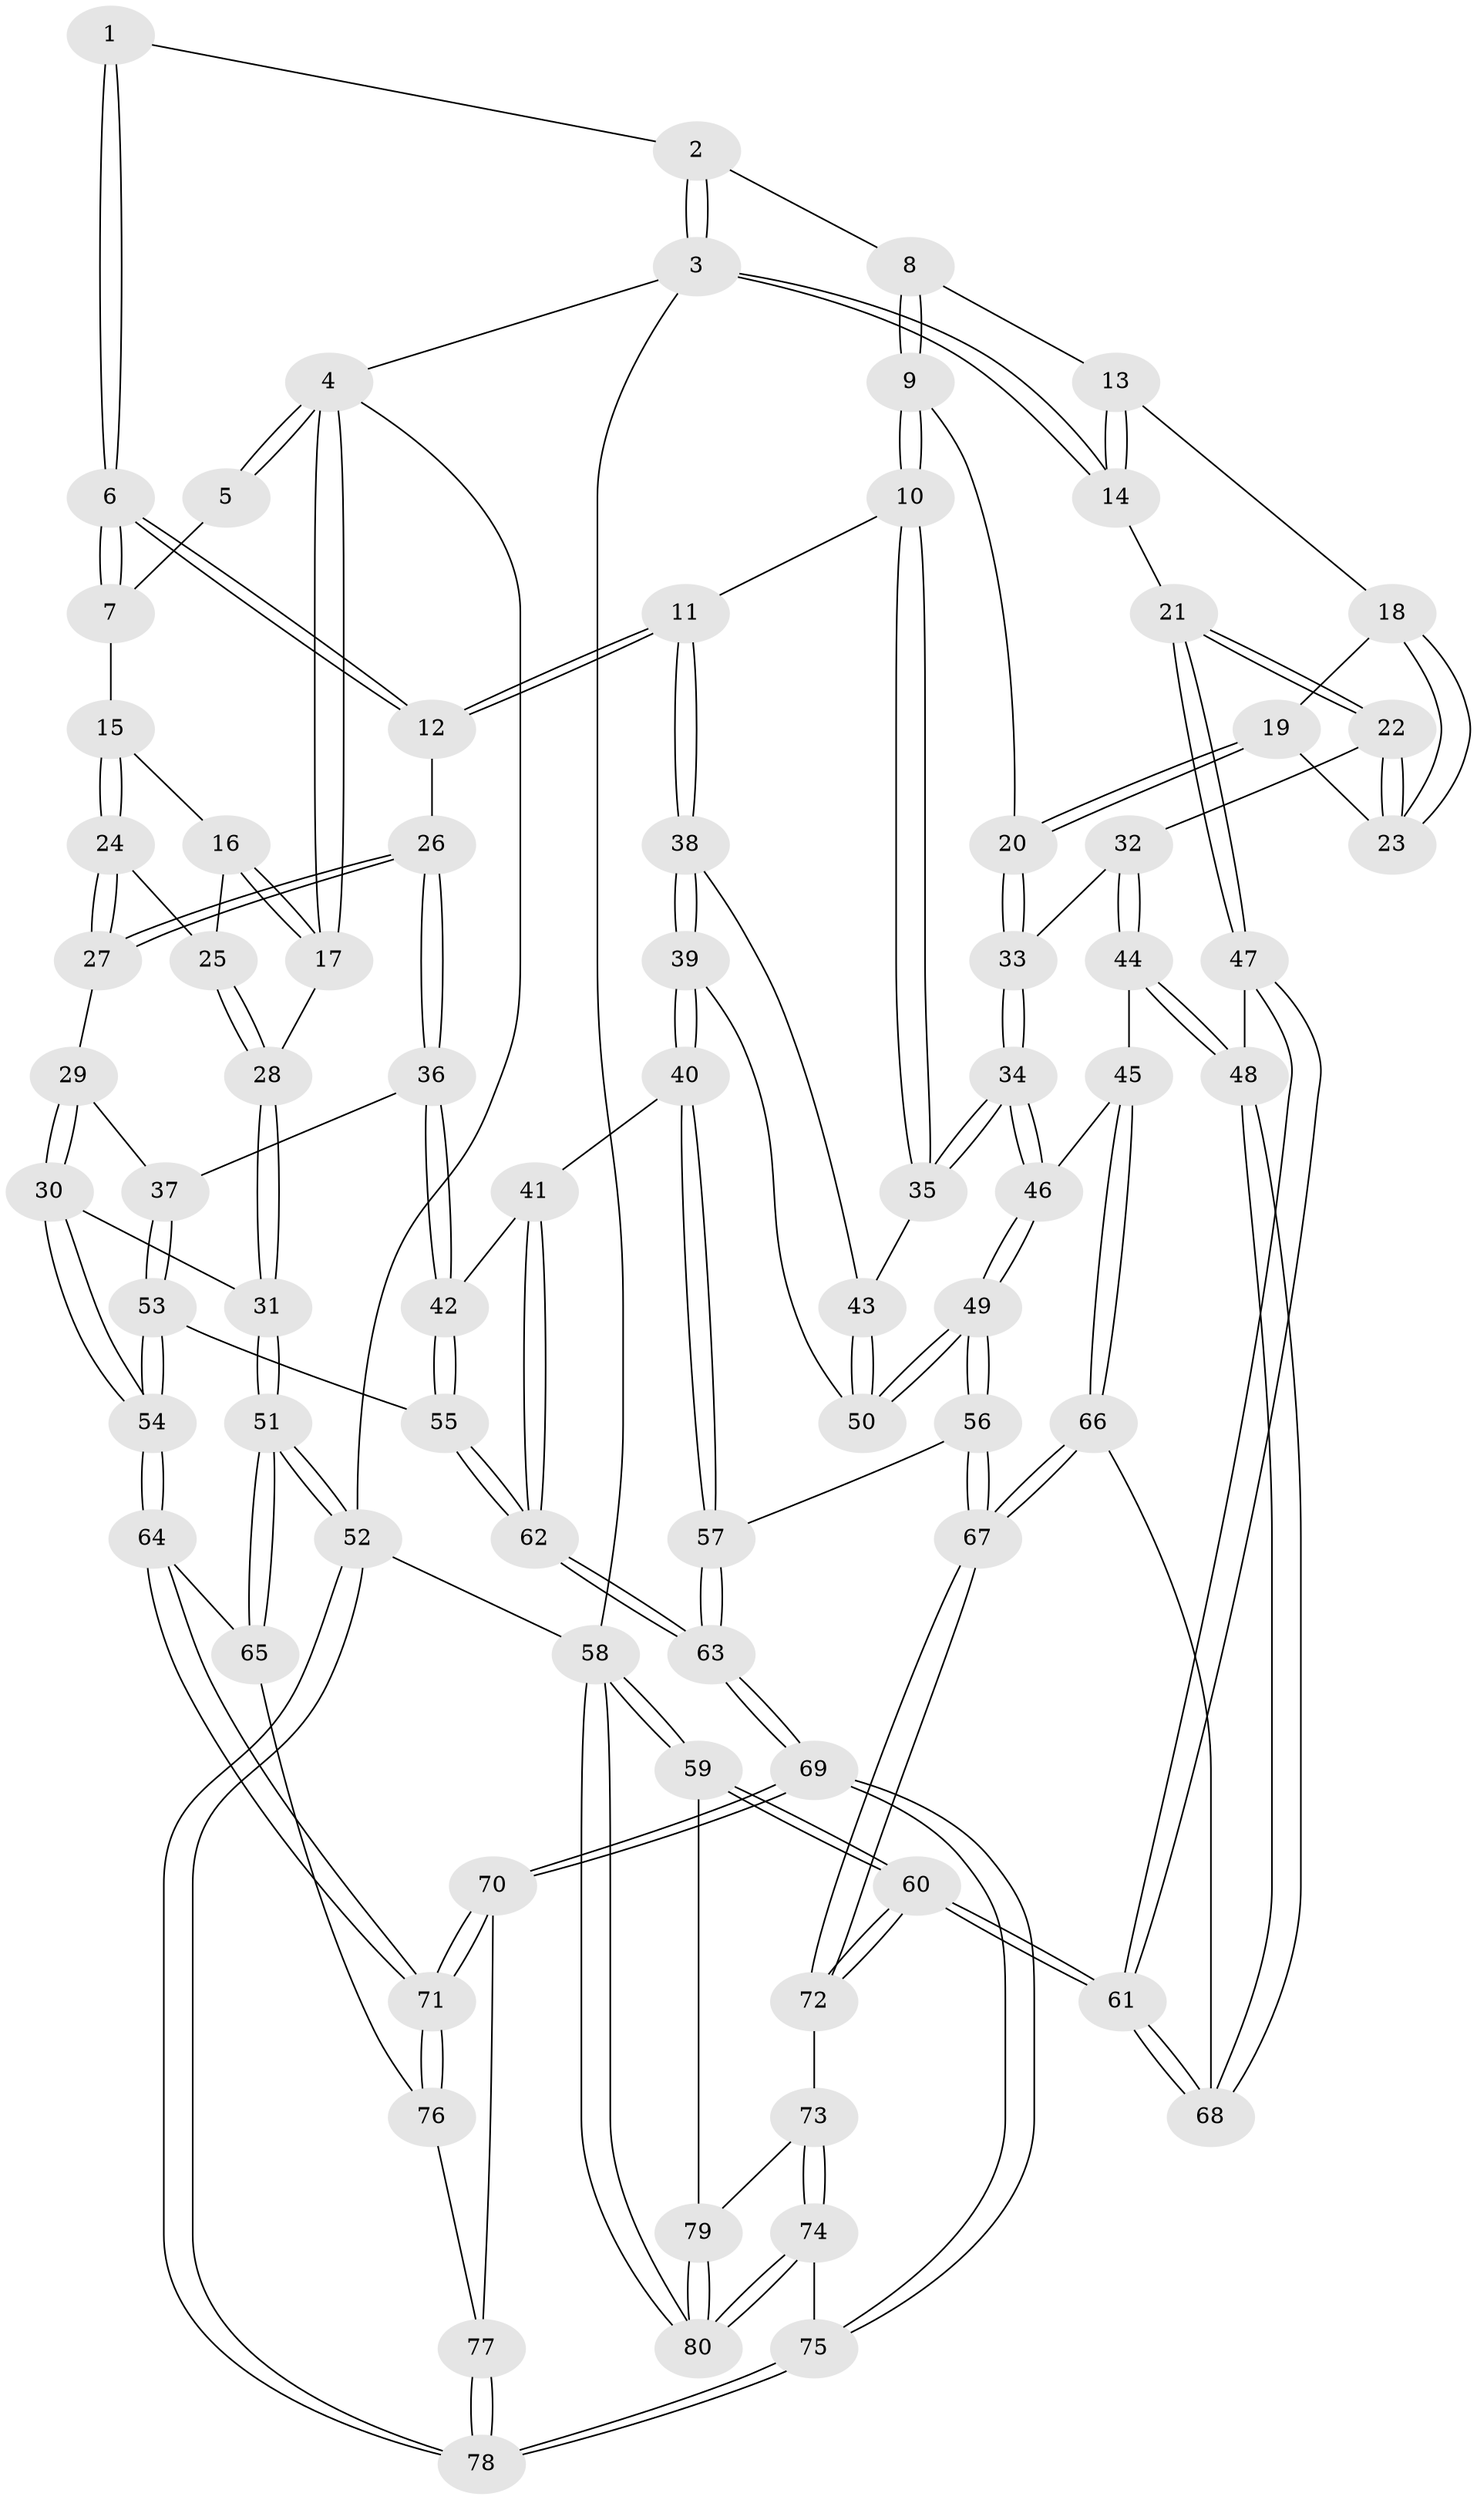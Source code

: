 // coarse degree distribution, {4: 0.6170212765957447, 6: 0.1276595744680851, 5: 0.23404255319148937, 3: 0.02127659574468085}
// Generated by graph-tools (version 1.1) at 2025/52/02/27/25 19:52:42]
// undirected, 80 vertices, 197 edges
graph export_dot {
graph [start="1"]
  node [color=gray90,style=filled];
  1 [pos="+0.5991045630353613+0"];
  2 [pos="+0.6523700070443876+0"];
  3 [pos="+1+0"];
  4 [pos="+0+0"];
  5 [pos="+0.03955762854166644+0"];
  6 [pos="+0.414431732147772+0.1505042562894071"];
  7 [pos="+0.20168997873947625+0.12642597241044945"];
  8 [pos="+0.6840219192835695+0"];
  9 [pos="+0.6439133915366029+0.3091168823264763"];
  10 [pos="+0.6030255929020666+0.3348947411224956"];
  11 [pos="+0.48418772349094913+0.3440567284762626"];
  12 [pos="+0.43778303126111695+0.3151670261189635"];
  13 [pos="+0.8379643633012899+0.1684577435645555"];
  14 [pos="+1+0.31855252420773084"];
  15 [pos="+0.18130644286076789+0.15971253780856426"];
  16 [pos="+0.07382656776319714+0.15089617693299792"];
  17 [pos="+0+0.03592211348436007"];
  18 [pos="+0.7967631918727689+0.23429843107857112"];
  19 [pos="+0.7311166598550176+0.31422700576153245"];
  20 [pos="+0.7074098203811979+0.32188811465866846"];
  21 [pos="+1+0.33035485539627224"];
  22 [pos="+0.8690231732332423+0.35390481153394665"];
  23 [pos="+0.8459941738313601+0.344949564161886"];
  24 [pos="+0.15981167703941598+0.24197137435565536"];
  25 [pos="+0+0.23655069491605757"];
  26 [pos="+0.4156496712693333+0.32641853260824283"];
  27 [pos="+0.16735347610771248+0.2872159885287922"];
  28 [pos="+0+0.25165921792698215"];
  29 [pos="+0.14699099839935367+0.3502844988686247"];
  30 [pos="+0+0.4163654188556081"];
  31 [pos="+0+0.41001467453205276"];
  32 [pos="+0.7705839584412344+0.4444465281115602"];
  33 [pos="+0.7676640800139397+0.44361665539100975"];
  34 [pos="+0.7034103899083978+0.478218001307384"];
  35 [pos="+0.6494666180238149+0.4532657654658967"];
  36 [pos="+0.3116161980096841+0.4425446908874685"];
  37 [pos="+0.20725116228914087+0.46635684008175476"];
  38 [pos="+0.49554145423250173+0.49168721181879865"];
  39 [pos="+0.49112403344829636+0.518470559686579"];
  40 [pos="+0.4689553251785443+0.5481743125785162"];
  41 [pos="+0.39653838665271746+0.5688997451205465"];
  42 [pos="+0.38583488538934874+0.562049076748973"];
  43 [pos="+0.6258371709810175+0.4867621734287262"];
  44 [pos="+0.8652825709045395+0.5493811706548912"];
  45 [pos="+0.8585388864730915+0.5564009860787723"];
  46 [pos="+0.7071712721123559+0.5674780412500018"];
  47 [pos="+1+0.46721515113248435"];
  48 [pos="+1+0.4889615220046055"];
  49 [pos="+0.6552341462222272+0.6182824661299934"];
  50 [pos="+0.6211639692883123+0.5739790338895018"];
  51 [pos="+0+0.7624644925604872"];
  52 [pos="+0+1"];
  53 [pos="+0.16439904979782688+0.5756683333819056"];
  54 [pos="+0.1604348882277214+0.577474974991197"];
  55 [pos="+0.1932970750684399+0.5918019046747928"];
  56 [pos="+0.6476776181610367+0.6885038748984781"];
  57 [pos="+0.5416433494195979+0.7120756037408777"];
  58 [pos="+1+1"];
  59 [pos="+1+0.8502815846747217"];
  60 [pos="+1+0.8461389070548062"];
  61 [pos="+1+0.7330294865436461"];
  62 [pos="+0.34868963362652194+0.7524050535745451"];
  63 [pos="+0.38130554837983655+0.8596519452569084"];
  64 [pos="+0.12973573327184781+0.6201136654657948"];
  65 [pos="+0+0.7452696083233656"];
  66 [pos="+0.8034803649625065+0.7396472254262267"];
  67 [pos="+0.7622198793809773+0.779913328590765"];
  68 [pos="+0.8655683195561548+0.7314240909857791"];
  69 [pos="+0.36864008237127804+0.9114713420085486"];
  70 [pos="+0.2542608275693366+0.8702272552397915"];
  71 [pos="+0.2520057325729561+0.8686843679369772"];
  72 [pos="+0.7648456012313705+0.8132546999650035"];
  73 [pos="+0.7582678522607781+0.8579361522112682"];
  74 [pos="+0.6343728904001732+1"];
  75 [pos="+0.4288186690254047+1"];
  76 [pos="+0+0.7518239528190074"];
  77 [pos="+0.08275261222614293+0.9279979171963324"];
  78 [pos="+0+1"];
  79 [pos="+0.8945632527663261+0.8958204780359847"];
  80 [pos="+1+1"];
  1 -- 2;
  1 -- 6;
  1 -- 6;
  2 -- 3;
  2 -- 3;
  2 -- 8;
  3 -- 4;
  3 -- 14;
  3 -- 14;
  3 -- 58;
  4 -- 5;
  4 -- 5;
  4 -- 17;
  4 -- 17;
  4 -- 52;
  5 -- 7;
  6 -- 7;
  6 -- 7;
  6 -- 12;
  6 -- 12;
  7 -- 15;
  8 -- 9;
  8 -- 9;
  8 -- 13;
  9 -- 10;
  9 -- 10;
  9 -- 20;
  10 -- 11;
  10 -- 35;
  10 -- 35;
  11 -- 12;
  11 -- 12;
  11 -- 38;
  11 -- 38;
  12 -- 26;
  13 -- 14;
  13 -- 14;
  13 -- 18;
  14 -- 21;
  15 -- 16;
  15 -- 24;
  15 -- 24;
  16 -- 17;
  16 -- 17;
  16 -- 25;
  17 -- 28;
  18 -- 19;
  18 -- 23;
  18 -- 23;
  19 -- 20;
  19 -- 20;
  19 -- 23;
  20 -- 33;
  20 -- 33;
  21 -- 22;
  21 -- 22;
  21 -- 47;
  21 -- 47;
  22 -- 23;
  22 -- 23;
  22 -- 32;
  24 -- 25;
  24 -- 27;
  24 -- 27;
  25 -- 28;
  25 -- 28;
  26 -- 27;
  26 -- 27;
  26 -- 36;
  26 -- 36;
  27 -- 29;
  28 -- 31;
  28 -- 31;
  29 -- 30;
  29 -- 30;
  29 -- 37;
  30 -- 31;
  30 -- 54;
  30 -- 54;
  31 -- 51;
  31 -- 51;
  32 -- 33;
  32 -- 44;
  32 -- 44;
  33 -- 34;
  33 -- 34;
  34 -- 35;
  34 -- 35;
  34 -- 46;
  34 -- 46;
  35 -- 43;
  36 -- 37;
  36 -- 42;
  36 -- 42;
  37 -- 53;
  37 -- 53;
  38 -- 39;
  38 -- 39;
  38 -- 43;
  39 -- 40;
  39 -- 40;
  39 -- 50;
  40 -- 41;
  40 -- 57;
  40 -- 57;
  41 -- 42;
  41 -- 62;
  41 -- 62;
  42 -- 55;
  42 -- 55;
  43 -- 50;
  43 -- 50;
  44 -- 45;
  44 -- 48;
  44 -- 48;
  45 -- 46;
  45 -- 66;
  45 -- 66;
  46 -- 49;
  46 -- 49;
  47 -- 48;
  47 -- 61;
  47 -- 61;
  48 -- 68;
  48 -- 68;
  49 -- 50;
  49 -- 50;
  49 -- 56;
  49 -- 56;
  51 -- 52;
  51 -- 52;
  51 -- 65;
  51 -- 65;
  52 -- 78;
  52 -- 78;
  52 -- 58;
  53 -- 54;
  53 -- 54;
  53 -- 55;
  54 -- 64;
  54 -- 64;
  55 -- 62;
  55 -- 62;
  56 -- 57;
  56 -- 67;
  56 -- 67;
  57 -- 63;
  57 -- 63;
  58 -- 59;
  58 -- 59;
  58 -- 80;
  58 -- 80;
  59 -- 60;
  59 -- 60;
  59 -- 79;
  60 -- 61;
  60 -- 61;
  60 -- 72;
  60 -- 72;
  61 -- 68;
  61 -- 68;
  62 -- 63;
  62 -- 63;
  63 -- 69;
  63 -- 69;
  64 -- 65;
  64 -- 71;
  64 -- 71;
  65 -- 76;
  66 -- 67;
  66 -- 67;
  66 -- 68;
  67 -- 72;
  67 -- 72;
  69 -- 70;
  69 -- 70;
  69 -- 75;
  69 -- 75;
  70 -- 71;
  70 -- 71;
  70 -- 77;
  71 -- 76;
  71 -- 76;
  72 -- 73;
  73 -- 74;
  73 -- 74;
  73 -- 79;
  74 -- 75;
  74 -- 80;
  74 -- 80;
  75 -- 78;
  75 -- 78;
  76 -- 77;
  77 -- 78;
  77 -- 78;
  79 -- 80;
  79 -- 80;
}
